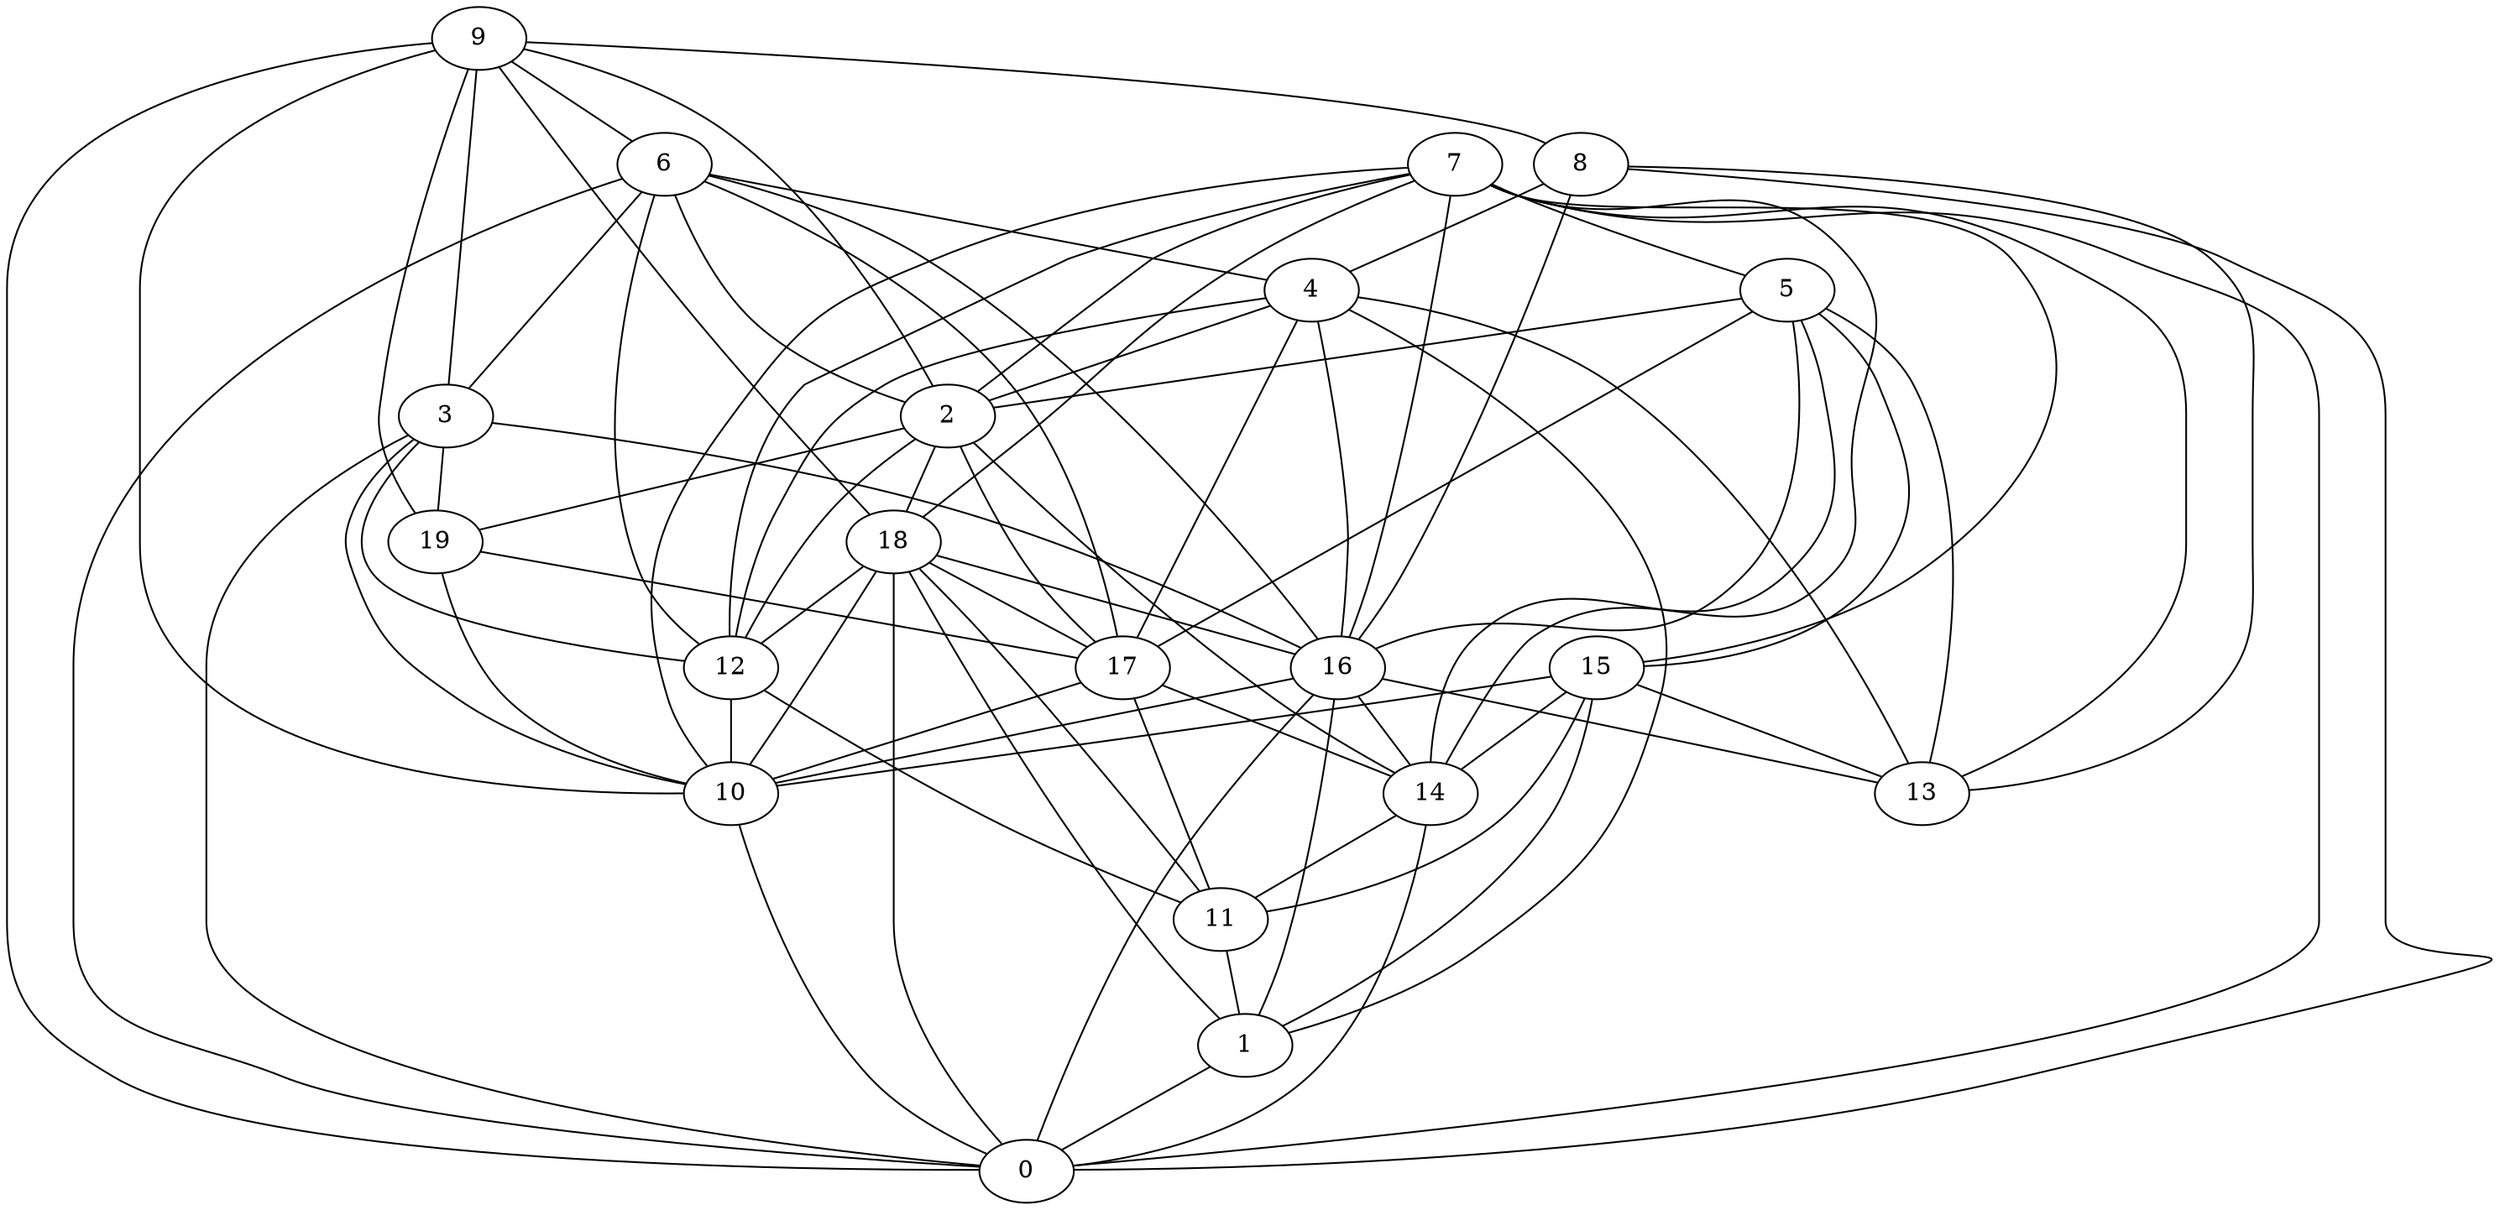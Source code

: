 digraph GG_graph {

subgraph G_graph {
edge [color = black]
"5" -> "17" [dir = none]
"5" -> "13" [dir = none]
"5" -> "14" [dir = none]
"5" -> "16" [dir = none]
"5" -> "15" [dir = none]
"14" -> "11" [dir = none]
"2" -> "14" [dir = none]
"2" -> "12" [dir = none]
"2" -> "19" [dir = none]
"2" -> "18" [dir = none]
"2" -> "17" [dir = none]
"4" -> "1" [dir = none]
"4" -> "12" [dir = none]
"4" -> "16" [dir = none]
"4" -> "2" [dir = none]
"4" -> "13" [dir = none]
"7" -> "18" [dir = none]
"7" -> "5" [dir = none]
"7" -> "2" [dir = none]
"7" -> "13" [dir = none]
"7" -> "15" [dir = none]
"7" -> "10" [dir = none]
"7" -> "0" [dir = none]
"17" -> "10" [dir = none]
"17" -> "11" [dir = none]
"9" -> "6" [dir = none]
"9" -> "2" [dir = none]
"9" -> "10" [dir = none]
"9" -> "0" [dir = none]
"9" -> "18" [dir = none]
"9" -> "3" [dir = none]
"11" -> "1" [dir = none]
"18" -> "16" [dir = none]
"18" -> "11" [dir = none]
"18" -> "12" [dir = none]
"18" -> "10" [dir = none]
"18" -> "1" [dir = none]
"12" -> "10" [dir = none]
"10" -> "0" [dir = none]
"15" -> "10" [dir = none]
"15" -> "11" [dir = none]
"15" -> "1" [dir = none]
"19" -> "17" [dir = none]
"6" -> "0" [dir = none]
"6" -> "12" [dir = none]
"6" -> "3" [dir = none]
"6" -> "17" [dir = none]
"6" -> "4" [dir = none]
"8" -> "13" [dir = none]
"8" -> "16" [dir = none]
"8" -> "4" [dir = none]
"3" -> "10" [dir = none]
"3" -> "12" [dir = none]
"3" -> "19" [dir = none]
"16" -> "10" [dir = none]
"16" -> "0" [dir = none]
"16" -> "14" [dir = none]
"17" -> "14" [dir = none]
"7" -> "16" [dir = none]
"16" -> "13" [dir = none]
"3" -> "0" [dir = none]
"3" -> "16" [dir = none]
"15" -> "14" [dir = none]
"18" -> "0" [dir = none]
"15" -> "13" [dir = none]
"5" -> "2" [dir = none]
"7" -> "12" [dir = none]
"19" -> "10" [dir = none]
"6" -> "16" [dir = none]
"8" -> "0" [dir = none]
"4" -> "17" [dir = none]
"7" -> "14" [dir = none]
"16" -> "1" [dir = none]
"14" -> "0" [dir = none]
"6" -> "2" [dir = none]
"1" -> "0" [dir = none]
"9" -> "8" [dir = none]
"12" -> "11" [dir = none]
"18" -> "17" [dir = none]
"9" -> "19" [dir = none]
}

}
